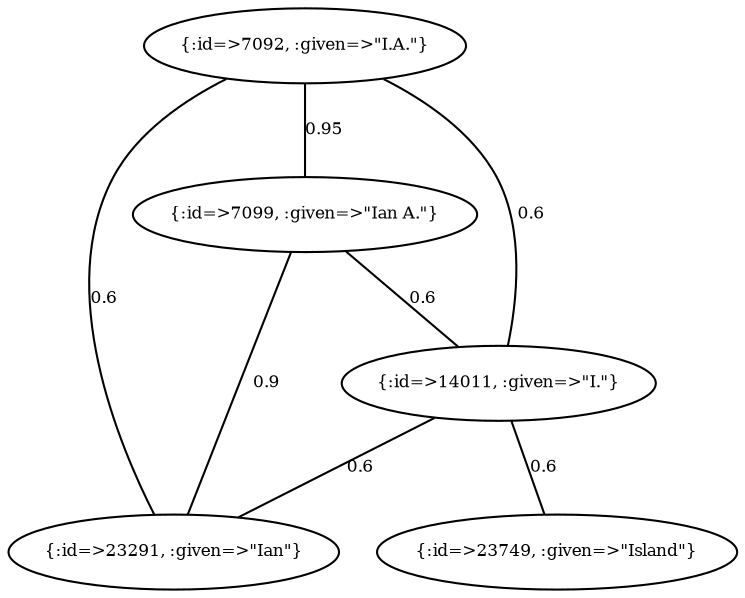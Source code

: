 graph Collector__WeightedGraph {
    "{:id=>7092, :given=>\"I.A.\"}" [
        fontsize = 8,
        label = "{:id=>7092, :given=>\"I.A.\"}"
    ]

    "{:id=>7099, :given=>\"Ian A.\"}" [
        fontsize = 8,
        label = "{:id=>7099, :given=>\"Ian A.\"}"
    ]

    "{:id=>14011, :given=>\"I.\"}" [
        fontsize = 8,
        label = "{:id=>14011, :given=>\"I.\"}"
    ]

    "{:id=>23291, :given=>\"Ian\"}" [
        fontsize = 8,
        label = "{:id=>23291, :given=>\"Ian\"}"
    ]

    "{:id=>23749, :given=>\"Island\"}" [
        fontsize = 8,
        label = "{:id=>23749, :given=>\"Island\"}"
    ]

    "{:id=>7092, :given=>\"I.A.\"}" -- "{:id=>7099, :given=>\"Ian A.\"}" [
        fontsize = 8,
        label = 0.95
    ]

    "{:id=>7092, :given=>\"I.A.\"}" -- "{:id=>14011, :given=>\"I.\"}" [
        fontsize = 8,
        label = 0.6
    ]

    "{:id=>7092, :given=>\"I.A.\"}" -- "{:id=>23291, :given=>\"Ian\"}" [
        fontsize = 8,
        label = 0.6
    ]

    "{:id=>7099, :given=>\"Ian A.\"}" -- "{:id=>14011, :given=>\"I.\"}" [
        fontsize = 8,
        label = 0.6
    ]

    "{:id=>7099, :given=>\"Ian A.\"}" -- "{:id=>23291, :given=>\"Ian\"}" [
        fontsize = 8,
        label = 0.9
    ]

    "{:id=>14011, :given=>\"I.\"}" -- "{:id=>23291, :given=>\"Ian\"}" [
        fontsize = 8,
        label = 0.6
    ]

    "{:id=>14011, :given=>\"I.\"}" -- "{:id=>23749, :given=>\"Island\"}" [
        fontsize = 8,
        label = 0.6
    ]
}
